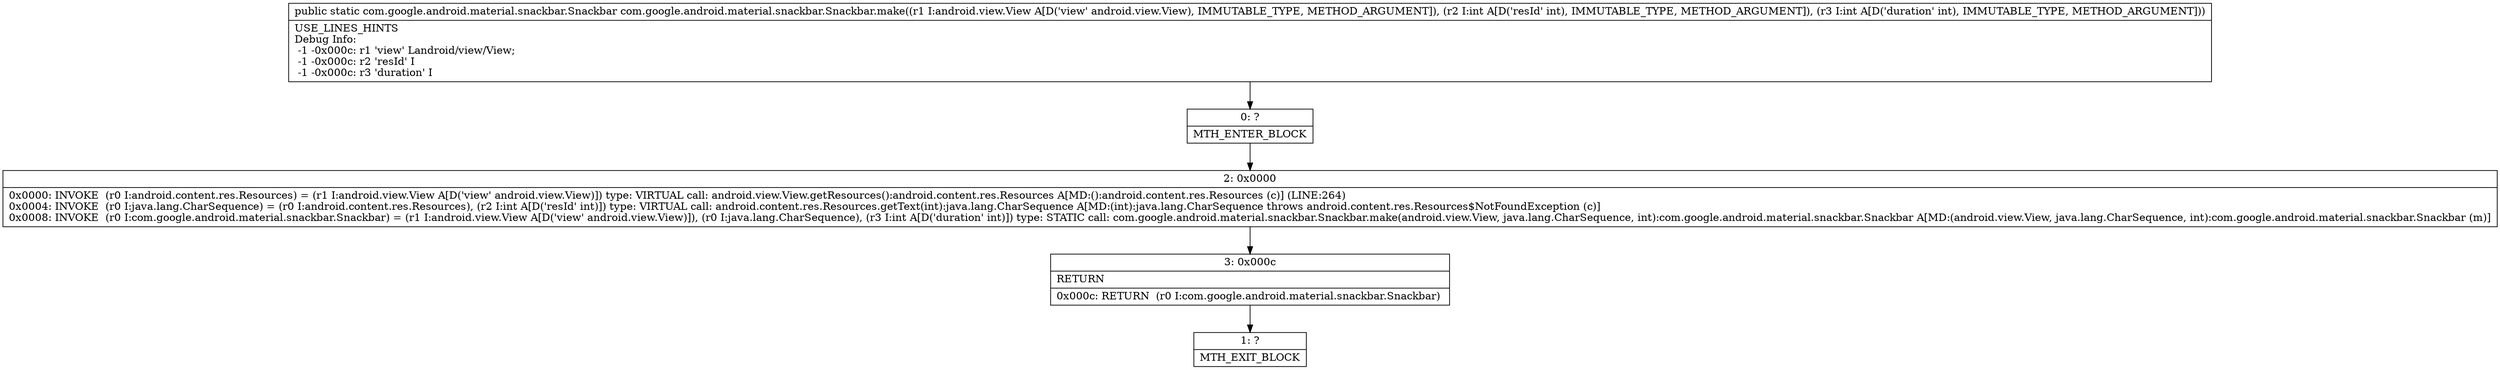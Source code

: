 digraph "CFG forcom.google.android.material.snackbar.Snackbar.make(Landroid\/view\/View;II)Lcom\/google\/android\/material\/snackbar\/Snackbar;" {
Node_0 [shape=record,label="{0\:\ ?|MTH_ENTER_BLOCK\l}"];
Node_2 [shape=record,label="{2\:\ 0x0000|0x0000: INVOKE  (r0 I:android.content.res.Resources) = (r1 I:android.view.View A[D('view' android.view.View)]) type: VIRTUAL call: android.view.View.getResources():android.content.res.Resources A[MD:():android.content.res.Resources (c)] (LINE:264)\l0x0004: INVOKE  (r0 I:java.lang.CharSequence) = (r0 I:android.content.res.Resources), (r2 I:int A[D('resId' int)]) type: VIRTUAL call: android.content.res.Resources.getText(int):java.lang.CharSequence A[MD:(int):java.lang.CharSequence throws android.content.res.Resources$NotFoundException (c)]\l0x0008: INVOKE  (r0 I:com.google.android.material.snackbar.Snackbar) = (r1 I:android.view.View A[D('view' android.view.View)]), (r0 I:java.lang.CharSequence), (r3 I:int A[D('duration' int)]) type: STATIC call: com.google.android.material.snackbar.Snackbar.make(android.view.View, java.lang.CharSequence, int):com.google.android.material.snackbar.Snackbar A[MD:(android.view.View, java.lang.CharSequence, int):com.google.android.material.snackbar.Snackbar (m)]\l}"];
Node_3 [shape=record,label="{3\:\ 0x000c|RETURN\l|0x000c: RETURN  (r0 I:com.google.android.material.snackbar.Snackbar) \l}"];
Node_1 [shape=record,label="{1\:\ ?|MTH_EXIT_BLOCK\l}"];
MethodNode[shape=record,label="{public static com.google.android.material.snackbar.Snackbar com.google.android.material.snackbar.Snackbar.make((r1 I:android.view.View A[D('view' android.view.View), IMMUTABLE_TYPE, METHOD_ARGUMENT]), (r2 I:int A[D('resId' int), IMMUTABLE_TYPE, METHOD_ARGUMENT]), (r3 I:int A[D('duration' int), IMMUTABLE_TYPE, METHOD_ARGUMENT]))  | USE_LINES_HINTS\lDebug Info:\l  \-1 \-0x000c: r1 'view' Landroid\/view\/View;\l  \-1 \-0x000c: r2 'resId' I\l  \-1 \-0x000c: r3 'duration' I\l}"];
MethodNode -> Node_0;Node_0 -> Node_2;
Node_2 -> Node_3;
Node_3 -> Node_1;
}

